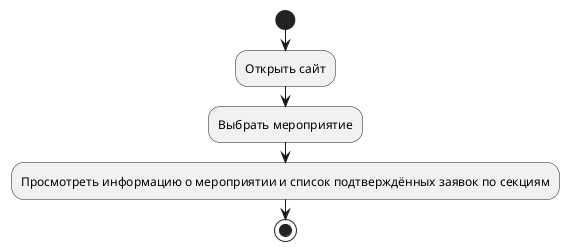 @startuml BrowseEvents
|Пользователь|
start
:Открыть сайт;
:Выбрать мероприятие;
:Просмотреть информацию о мероприятии и список подтверждённых заявок по секциям;
stop
@enduml
